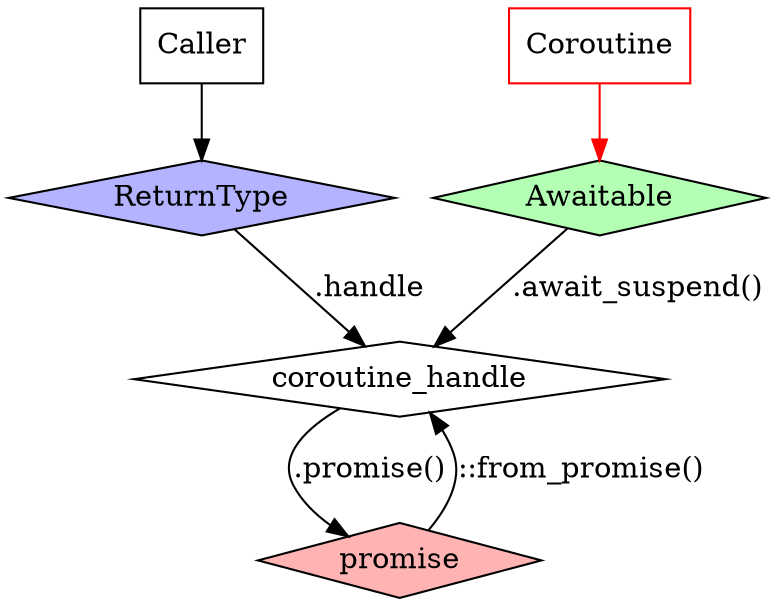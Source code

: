 digraph D {
  graph [ dpi = 300 ]; 

  main [shape=box, label="Caller"]
  f1 [shape=box, label="Coroutine", color="red"]
  ret [shape=diamond, label="ReturnType", fillcolor="#b3b3ff", style=filled]
  p [shape=diamond label="promise", fillcolor="#ffb3b3", style=filled]
  handle [shape=diamond label="coroutine_handle"]
  awaitable [shape=diamond label="Awaitable", fillcolor="#b3ffb3", style=filled]

  main -> ret
  f1 -> awaitable [color="red"]
  p -> handle [label = "::from_promise()"]
  handle -> p [label = ".promise()"]
  ret -> handle [label = ".handle"]
  awaitable -> handle [label = ".await_suspend()"]
}
